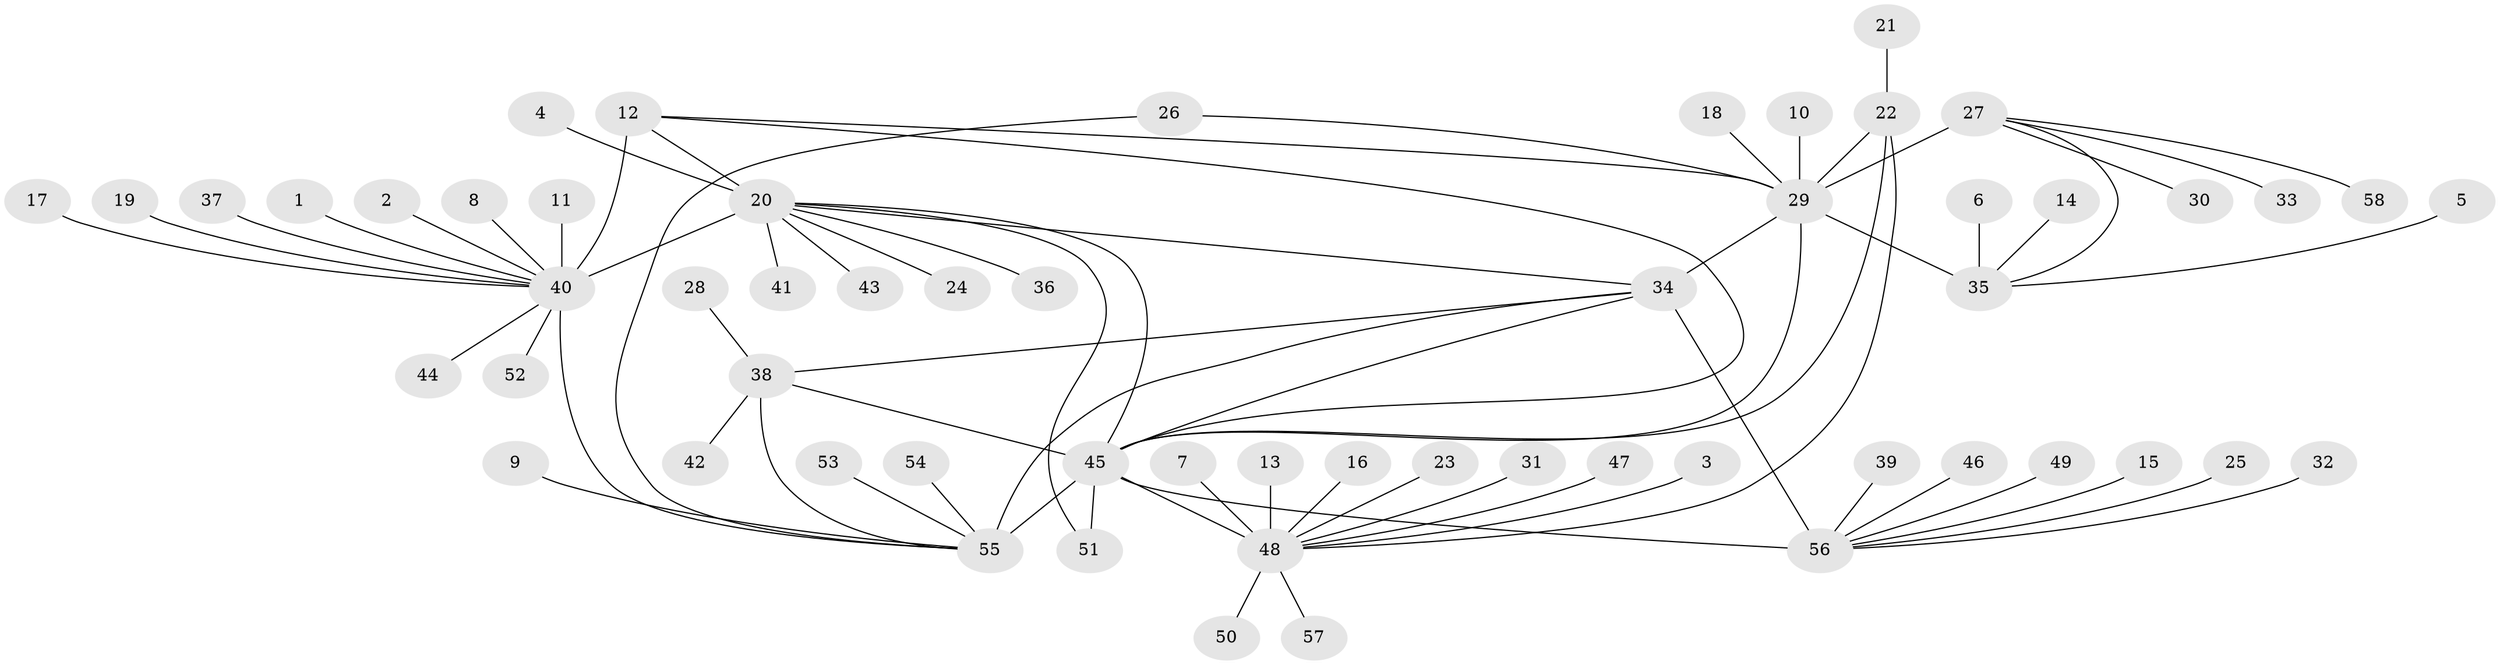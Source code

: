 // original degree distribution, {9: 0.07746478873239436, 13: 0.035211267605633804, 8: 0.04225352112676056, 7: 0.02112676056338028, 18: 0.007042253521126761, 6: 0.02112676056338028, 12: 0.007042253521126761, 11: 0.014084507042253521, 10: 0.02112676056338028, 3: 0.007042253521126761, 1: 0.6690140845070423, 4: 0.007042253521126761, 2: 0.06338028169014084, 5: 0.007042253521126761}
// Generated by graph-tools (version 1.1) at 2025/37/03/04/25 23:37:37]
// undirected, 58 vertices, 72 edges
graph export_dot {
  node [color=gray90,style=filled];
  1;
  2;
  3;
  4;
  5;
  6;
  7;
  8;
  9;
  10;
  11;
  12;
  13;
  14;
  15;
  16;
  17;
  18;
  19;
  20;
  21;
  22;
  23;
  24;
  25;
  26;
  27;
  28;
  29;
  30;
  31;
  32;
  33;
  34;
  35;
  36;
  37;
  38;
  39;
  40;
  41;
  42;
  43;
  44;
  45;
  46;
  47;
  48;
  49;
  50;
  51;
  52;
  53;
  54;
  55;
  56;
  57;
  58;
  1 -- 40 [weight=1.0];
  2 -- 40 [weight=1.0];
  3 -- 48 [weight=1.0];
  4 -- 20 [weight=1.0];
  5 -- 35 [weight=1.0];
  6 -- 35 [weight=1.0];
  7 -- 48 [weight=1.0];
  8 -- 40 [weight=1.0];
  9 -- 55 [weight=1.0];
  10 -- 29 [weight=1.0];
  11 -- 40 [weight=1.0];
  12 -- 20 [weight=3.0];
  12 -- 29 [weight=1.0];
  12 -- 40 [weight=9.0];
  12 -- 45 [weight=1.0];
  13 -- 48 [weight=1.0];
  14 -- 35 [weight=1.0];
  15 -- 56 [weight=1.0];
  16 -- 48 [weight=1.0];
  17 -- 40 [weight=1.0];
  18 -- 29 [weight=1.0];
  19 -- 40 [weight=1.0];
  20 -- 24 [weight=1.0];
  20 -- 34 [weight=1.0];
  20 -- 36 [weight=1.0];
  20 -- 40 [weight=3.0];
  20 -- 41 [weight=1.0];
  20 -- 43 [weight=1.0];
  20 -- 45 [weight=1.0];
  20 -- 51 [weight=1.0];
  21 -- 22 [weight=1.0];
  22 -- 29 [weight=1.0];
  22 -- 45 [weight=3.0];
  22 -- 48 [weight=4.0];
  23 -- 48 [weight=1.0];
  25 -- 56 [weight=1.0];
  26 -- 29 [weight=1.0];
  26 -- 55 [weight=1.0];
  27 -- 29 [weight=5.0];
  27 -- 30 [weight=1.0];
  27 -- 33 [weight=1.0];
  27 -- 35 [weight=1.0];
  27 -- 58 [weight=1.0];
  28 -- 38 [weight=1.0];
  29 -- 34 [weight=2.0];
  29 -- 35 [weight=5.0];
  29 -- 45 [weight=1.0];
  31 -- 48 [weight=1.0];
  32 -- 56 [weight=1.0];
  34 -- 38 [weight=1.0];
  34 -- 45 [weight=1.0];
  34 -- 55 [weight=1.0];
  34 -- 56 [weight=10.0];
  37 -- 40 [weight=1.0];
  38 -- 42 [weight=1.0];
  38 -- 45 [weight=3.0];
  38 -- 55 [weight=3.0];
  39 -- 56 [weight=1.0];
  40 -- 44 [weight=1.0];
  40 -- 52 [weight=1.0];
  40 -- 55 [weight=1.0];
  45 -- 48 [weight=8.0];
  45 -- 51 [weight=1.0];
  45 -- 55 [weight=9.0];
  45 -- 56 [weight=1.0];
  46 -- 56 [weight=1.0];
  47 -- 48 [weight=1.0];
  48 -- 50 [weight=1.0];
  48 -- 57 [weight=1.0];
  49 -- 56 [weight=1.0];
  53 -- 55 [weight=1.0];
  54 -- 55 [weight=1.0];
}
